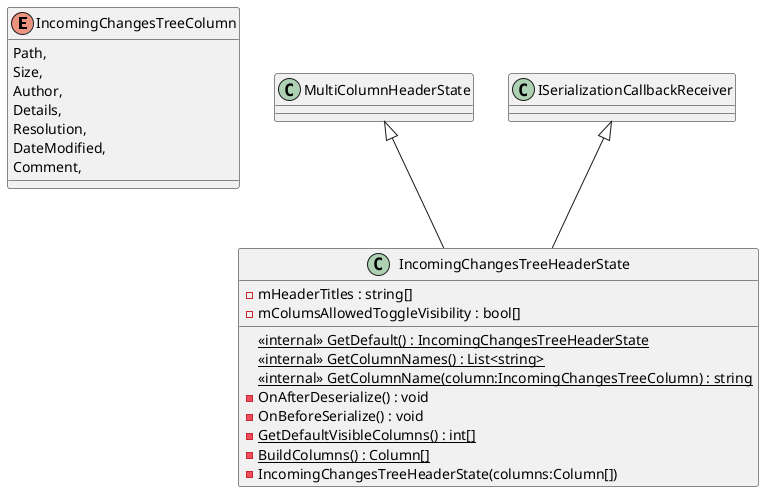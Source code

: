 @startuml
enum IncomingChangesTreeColumn {
    Path,
    Size,
    Author,
    Details,
    Resolution,
    DateModified,
    Comment,
}
class IncomingChangesTreeHeaderState {
    <<internal>> {static} GetDefault() : IncomingChangesTreeHeaderState
    <<internal>> {static} GetColumnNames() : List<string>
    <<internal>> {static} GetColumnName(column:IncomingChangesTreeColumn) : string
    - OnAfterDeserialize() : void
    - OnBeforeSerialize() : void
    {static} - GetDefaultVisibleColumns() : int[]
    {static} - BuildColumns() : Column[]
    - IncomingChangesTreeHeaderState(columns:Column[])
    - mHeaderTitles : string[]
    - mColumsAllowedToggleVisibility : bool[]
}
MultiColumnHeaderState <|-- IncomingChangesTreeHeaderState
ISerializationCallbackReceiver <|-- IncomingChangesTreeHeaderState
@enduml
